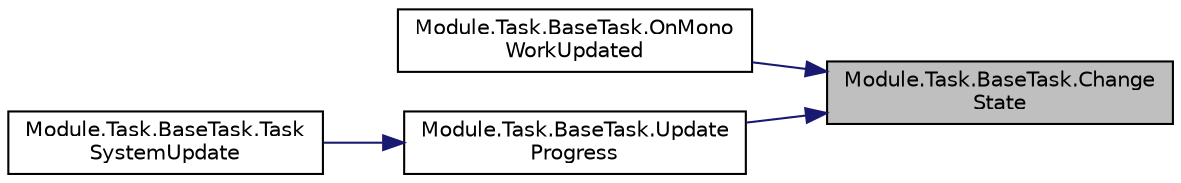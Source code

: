 digraph "Module.Task.BaseTask.ChangeState"
{
 // LATEX_PDF_SIZE
  edge [fontname="Helvetica",fontsize="10",labelfontname="Helvetica",labelfontsize="10"];
  node [fontname="Helvetica",fontsize="10",shape=record];
  rankdir="RL";
  Node1 [label="Module.Task.BaseTask.Change\lState",height=0.2,width=0.4,color="black", fillcolor="grey75", style="filled", fontcolor="black",tooltip=" "];
  Node1 -> Node2 [dir="back",color="midnightblue",fontsize="10",style="solid",fontname="Helvetica"];
  Node2 [label="Module.Task.BaseTask.OnMono\lWorkUpdated",height=0.2,width=0.4,color="black", fillcolor="white", style="filled",URL="$classModule_1_1Task_1_1BaseTask.html#a5a5eed78761e97d3e6376b6240c8719d",tooltip=" "];
  Node1 -> Node3 [dir="back",color="midnightblue",fontsize="10",style="solid",fontname="Helvetica"];
  Node3 [label="Module.Task.BaseTask.Update\lProgress",height=0.2,width=0.4,color="black", fillcolor="white", style="filled",URL="$classModule_1_1Task_1_1BaseTask.html#a81a5a6f69b5538ab5a09757bc6f34bbe",tooltip=" "];
  Node3 -> Node4 [dir="back",color="midnightblue",fontsize="10",style="solid",fontname="Helvetica"];
  Node4 [label="Module.Task.BaseTask.Task\lSystemUpdate",height=0.2,width=0.4,color="black", fillcolor="white", style="filled",URL="$classModule_1_1Task_1_1BaseTask.html#a4d039a21b62a8203fbb9e4379ecc5a63",tooltip="Taskの状態を更新するUpdate"];
}
